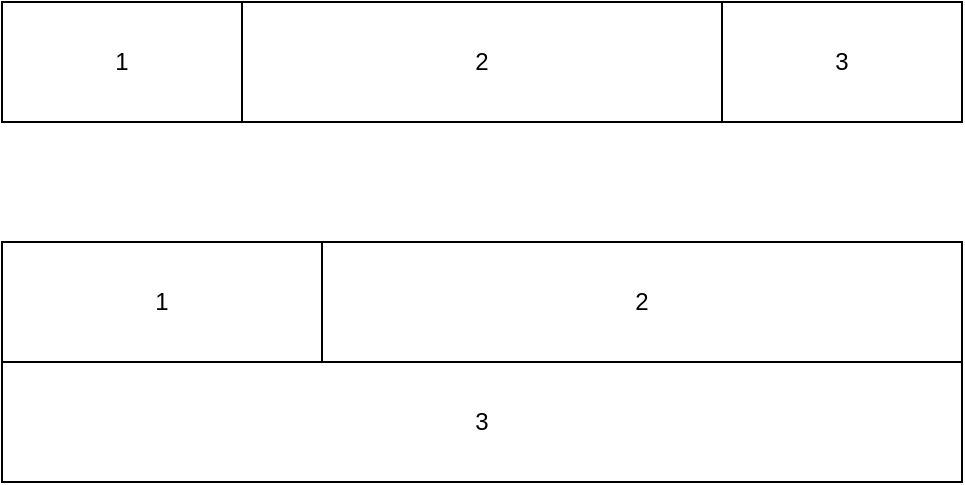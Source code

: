 <mxfile>
    <diagram id="2HOfHDFBr4VN_YPIuXXu" name="Page-1">
        <mxGraphModel dx="1079" dy="542" grid="1" gridSize="10" guides="1" tooltips="1" connect="1" arrows="1" fold="1" page="1" pageScale="1" pageWidth="827" pageHeight="1169" math="0" shadow="0">
            <root>
                <mxCell id="0"/>
                <mxCell id="1" parent="0"/>
                <mxCell id="2" value="1" style="rounded=0;whiteSpace=wrap;html=1;" vertex="1" parent="1">
                    <mxGeometry x="80" y="80" width="120" height="60" as="geometry"/>
                </mxCell>
                <mxCell id="3" value="3" style="rounded=0;whiteSpace=wrap;html=1;" vertex="1" parent="1">
                    <mxGeometry x="440" y="80" width="120" height="60" as="geometry"/>
                </mxCell>
                <mxCell id="4" value="2" style="rounded=0;whiteSpace=wrap;html=1;" vertex="1" parent="1">
                    <mxGeometry x="200" y="80" width="240" height="60" as="geometry"/>
                </mxCell>
                <mxCell id="5" value="1" style="rounded=0;whiteSpace=wrap;html=1;" vertex="1" parent="1">
                    <mxGeometry x="80" y="200" width="160" height="60" as="geometry"/>
                </mxCell>
                <mxCell id="7" value="2" style="rounded=0;whiteSpace=wrap;html=1;" vertex="1" parent="1">
                    <mxGeometry x="240" y="200" width="320" height="60" as="geometry"/>
                </mxCell>
                <mxCell id="8" value="3" style="rounded=0;whiteSpace=wrap;html=1;" vertex="1" parent="1">
                    <mxGeometry x="80" y="260" width="480" height="60" as="geometry"/>
                </mxCell>
            </root>
        </mxGraphModel>
    </diagram>
</mxfile>